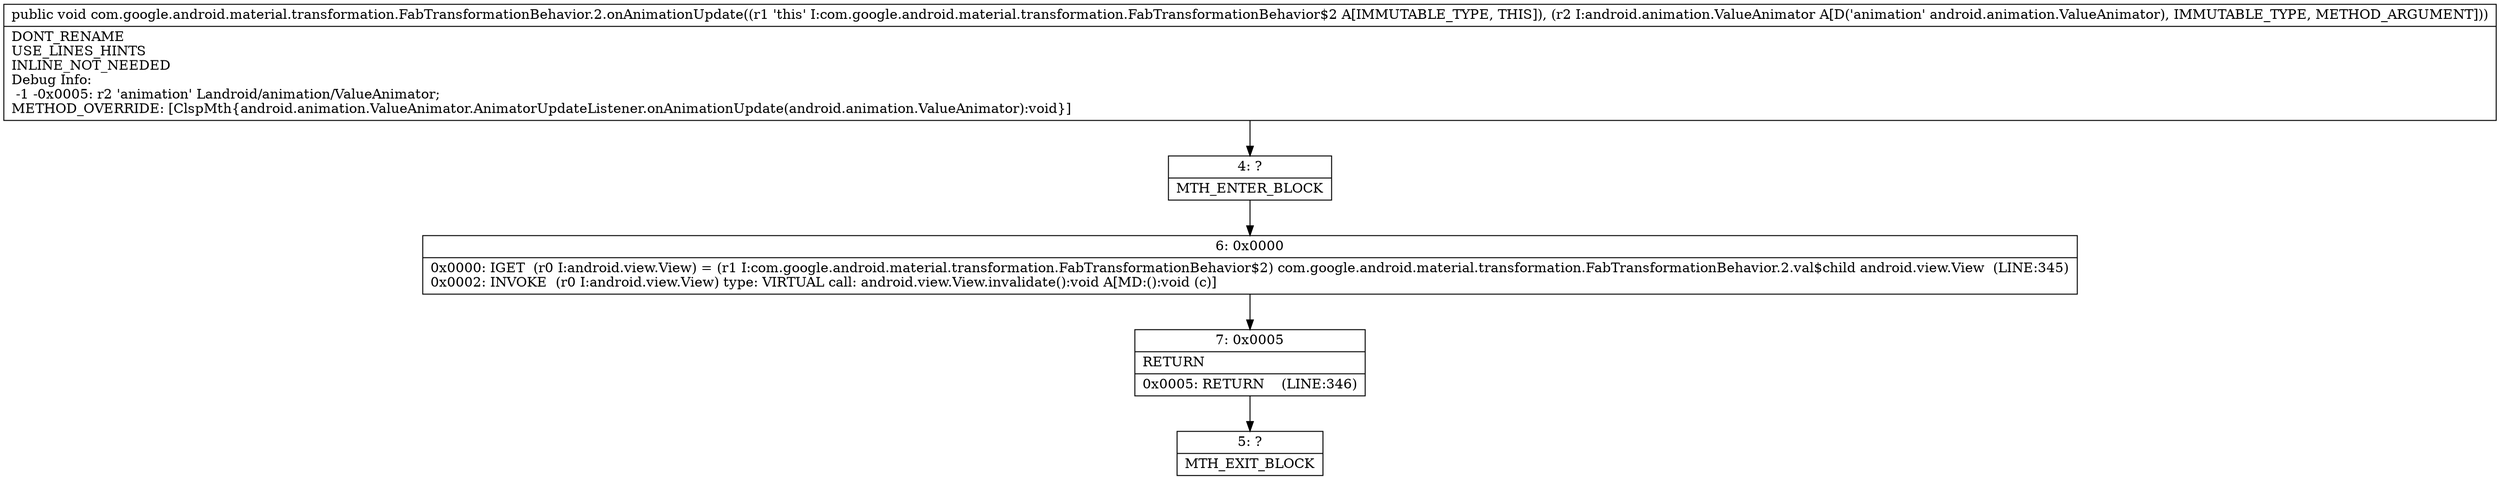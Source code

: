 digraph "CFG forcom.google.android.material.transformation.FabTransformationBehavior.2.onAnimationUpdate(Landroid\/animation\/ValueAnimator;)V" {
Node_4 [shape=record,label="{4\:\ ?|MTH_ENTER_BLOCK\l}"];
Node_6 [shape=record,label="{6\:\ 0x0000|0x0000: IGET  (r0 I:android.view.View) = (r1 I:com.google.android.material.transformation.FabTransformationBehavior$2) com.google.android.material.transformation.FabTransformationBehavior.2.val$child android.view.View  (LINE:345)\l0x0002: INVOKE  (r0 I:android.view.View) type: VIRTUAL call: android.view.View.invalidate():void A[MD:():void (c)]\l}"];
Node_7 [shape=record,label="{7\:\ 0x0005|RETURN\l|0x0005: RETURN    (LINE:346)\l}"];
Node_5 [shape=record,label="{5\:\ ?|MTH_EXIT_BLOCK\l}"];
MethodNode[shape=record,label="{public void com.google.android.material.transformation.FabTransformationBehavior.2.onAnimationUpdate((r1 'this' I:com.google.android.material.transformation.FabTransformationBehavior$2 A[IMMUTABLE_TYPE, THIS]), (r2 I:android.animation.ValueAnimator A[D('animation' android.animation.ValueAnimator), IMMUTABLE_TYPE, METHOD_ARGUMENT]))  | DONT_RENAME\lUSE_LINES_HINTS\lINLINE_NOT_NEEDED\lDebug Info:\l  \-1 \-0x0005: r2 'animation' Landroid\/animation\/ValueAnimator;\lMETHOD_OVERRIDE: [ClspMth\{android.animation.ValueAnimator.AnimatorUpdateListener.onAnimationUpdate(android.animation.ValueAnimator):void\}]\l}"];
MethodNode -> Node_4;Node_4 -> Node_6;
Node_6 -> Node_7;
Node_7 -> Node_5;
}


